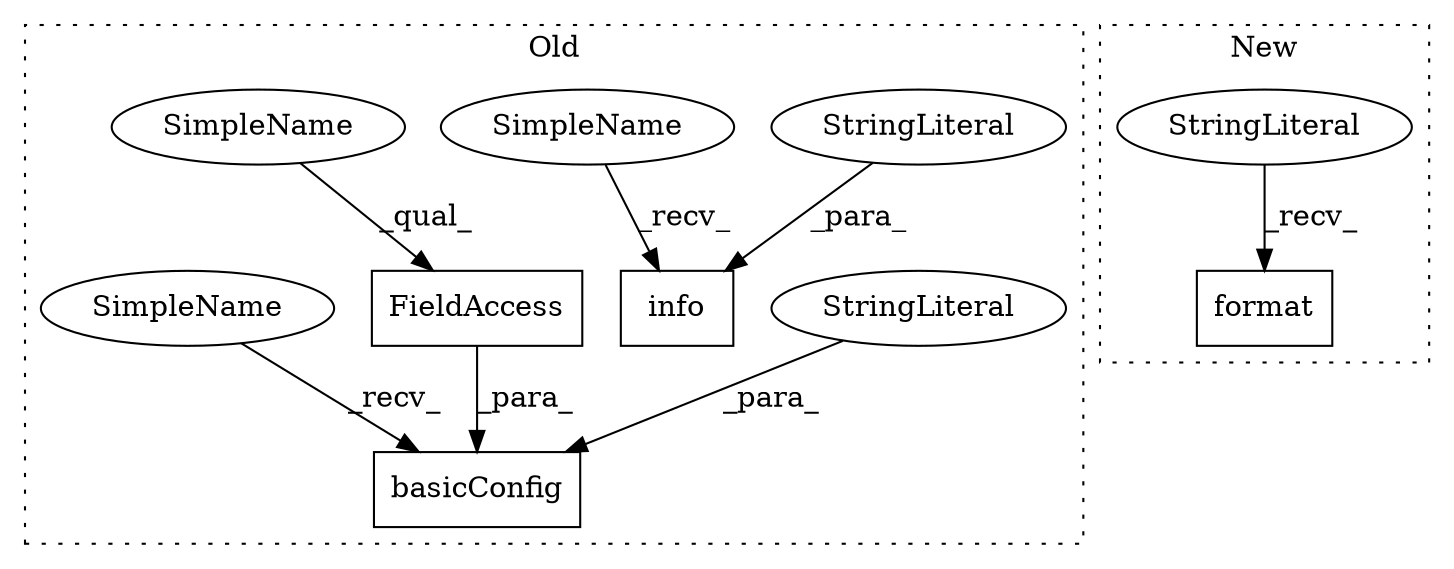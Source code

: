 digraph G {
subgraph cluster0 {
1 [label="basicConfig" a="32" s="2016,2054" l="12,1" shape="box"];
4 [label="StringLiteral" a="45" s="2028" l="13" shape="ellipse"];
5 [label="FieldAccess" a="22" s="2042" l="12" shape="box"];
6 [label="info" a="32" s="2439,2499" l="5,1" shape="box"];
7 [label="StringLiteral" a="45" s="2444" l="32" shape="ellipse"];
8 [label="SimpleName" a="42" s="2431" l="7" shape="ellipse"];
9 [label="SimpleName" a="42" s="2042" l="7" shape="ellipse"];
10 [label="SimpleName" a="42" s="2008" l="7" shape="ellipse"];
label = "Old";
style="dotted";
}
subgraph cluster1 {
2 [label="format" a="32" s="2382,2403" l="7,1" shape="box"];
3 [label="StringLiteral" a="45" s="2349" l="32" shape="ellipse"];
label = "New";
style="dotted";
}
3 -> 2 [label="_recv_"];
4 -> 1 [label="_para_"];
5 -> 1 [label="_para_"];
7 -> 6 [label="_para_"];
8 -> 6 [label="_recv_"];
9 -> 5 [label="_qual_"];
10 -> 1 [label="_recv_"];
}
